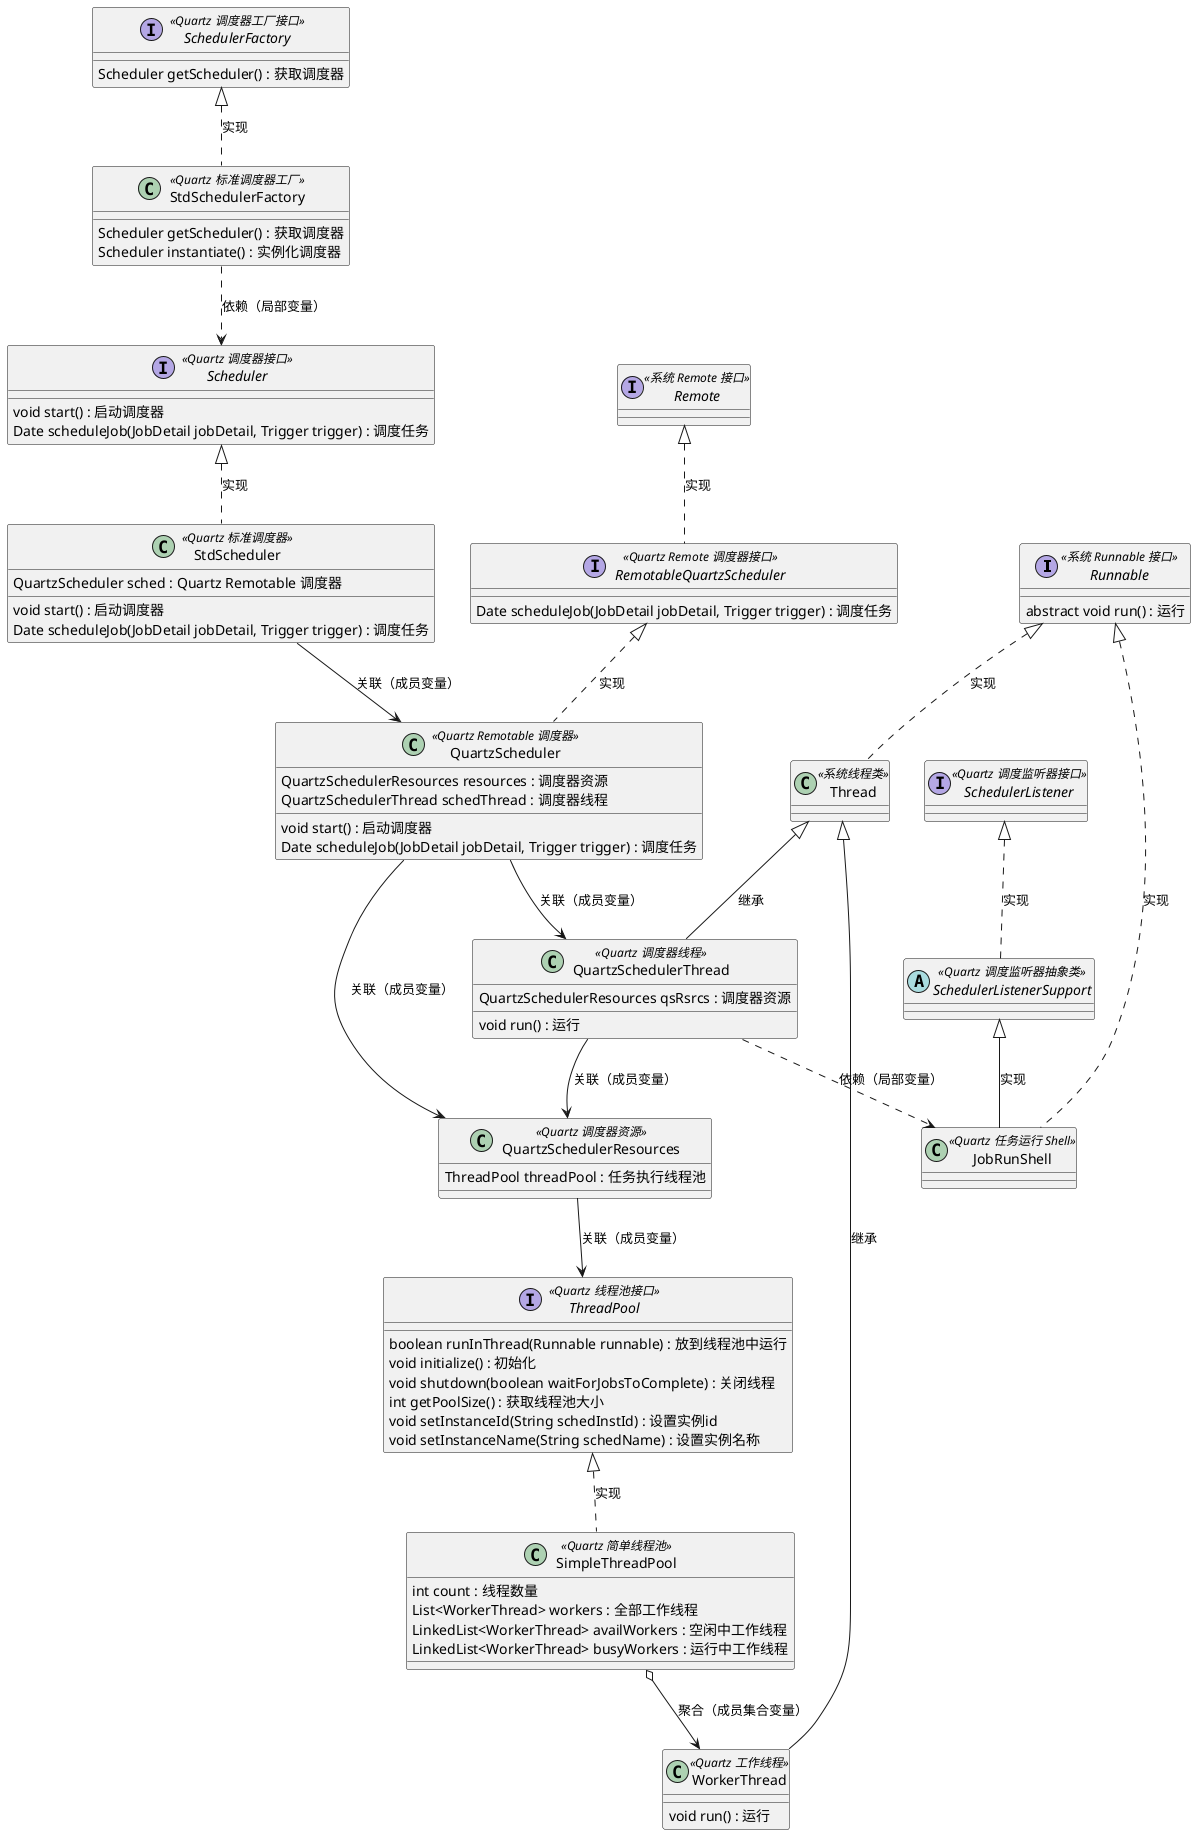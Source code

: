 '可访问性说明
'private -
'protect #
'package private ~
'public +
'其他参见plantuml类图说明：https://plantuml.com/zh/class-diagram

'Quartz类图设计
@startuml

'接口定义开始

interface Runnable <<系统 Runnable 接口>> {
    abstract void run() : 运行
}

interface ThreadPool <<Quartz 线程池接口>> {
    boolean runInThread(Runnable runnable) : 放到线程池中运行
    void initialize() : 初始化
    void shutdown(boolean waitForJobsToComplete) : 关闭线程
    int getPoolSize() : 获取线程池大小
    void setInstanceId(String schedInstId) : 设置实例id
    void setInstanceName(String schedName) : 设置实例名称
}

interface Scheduler <<Quartz 调度器接口>> {
    void start() : 启动调度器
    Date scheduleJob(JobDetail jobDetail, Trigger trigger) : 调度任务
}

interface Remote <<系统 Remote 接口>> {

}

interface RemotableQuartzScheduler <<Quartz Remote 调度器接口>> {
    Date scheduleJob(JobDetail jobDetail, Trigger trigger) : 调度任务
}

interface SchedulerFactory <<Quartz 调度器工厂接口>> {
    Scheduler getScheduler() : 获取调度器
}

interface SchedulerListener <<Quartz 调度监听器接口>> {

}


'类定义开始

class Thread <<系统线程类>> {
}

class WorkerThread <<Quartz 工作线程>> {
    void run() : 运行
}

class SimpleThreadPool <<Quartz 简单线程池>> {
    int count : 线程数量
    List<WorkerThread> workers : 全部工作线程
    LinkedList<WorkerThread> availWorkers : 空闲中工作线程
    LinkedList<WorkerThread> busyWorkers : 运行中工作线程
}

class QuartzSchedulerThread <<Quartz 调度器线程>> {
    QuartzSchedulerResources qsRsrcs : 调度器资源
    void run() : 运行
}

class StdScheduler <<Quartz 标准调度器>> {
    QuartzScheduler sched : Quartz Remotable 调度器
    void start() : 启动调度器
    Date scheduleJob(JobDetail jobDetail, Trigger trigger) : 调度任务
}

class QuartzScheduler <<Quartz Remotable 调度器>> {
    QuartzSchedulerResources resources : 调度器资源
    QuartzSchedulerThread schedThread : 调度器线程
    void start() : 启动调度器
    Date scheduleJob(JobDetail jobDetail, Trigger trigger) : 调度任务
}

class StdSchedulerFactory <<Quartz 标准调度器工厂>> {
    Scheduler getScheduler() : 获取调度器
    Scheduler instantiate() : 实例化调度器
}

class QuartzSchedulerResources <<Quartz 调度器资源>> {
    ThreadPool threadPool : 任务执行线程池
}

abstract class SchedulerListenerSupport <<Quartz 调度监听器抽象类>> {

}

class JobRunShell <<Quartz 任务运行 Shell>> {

}


'继承关系定义

'库存同步发起
Runnable <|.. Thread : 实现
Thread <|-- WorkerThread : 继承
Thread <|-- QuartzSchedulerThread : 继承

ThreadPool <|.. SimpleThreadPool : 实现

Remote <|.. RemotableQuartzScheduler : 实现
RemotableQuartzScheduler <|.. QuartzScheduler : 实现

Scheduler <|.. StdScheduler : 实现

SchedulerFactory <|.. StdSchedulerFactory : 实现

SchedulerListener <|.. SchedulerListenerSupport : 实现
SchedulerListenerSupport <|-- JobRunShell : 实现
Runnable <|.. JobRunShell : 实现


'其它关系定义
SimpleThreadPool o--> WorkerThread : 聚合（成员集合变量）
QuartzSchedulerResources --> ThreadPool : 关联（成员变量）

QuartzScheduler --> QuartzSchedulerResources : 关联（成员变量）
QuartzScheduler --> QuartzSchedulerThread : 关联（成员变量）

StdScheduler --> QuartzScheduler : 关联（成员变量）

StdSchedulerFactory ..> Scheduler : 依赖（局部变量）

QuartzSchedulerThread ..> JobRunShell : 依赖（局部变量）
QuartzSchedulerThread --> QuartzSchedulerResources : 关联（成员变量）

@enduml